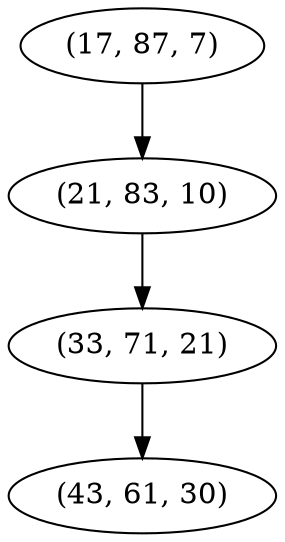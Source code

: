 digraph tree {
    "(17, 87, 7)";
    "(21, 83, 10)";
    "(33, 71, 21)";
    "(43, 61, 30)";
    "(17, 87, 7)" -> "(21, 83, 10)";
    "(21, 83, 10)" -> "(33, 71, 21)";
    "(33, 71, 21)" -> "(43, 61, 30)";
}
